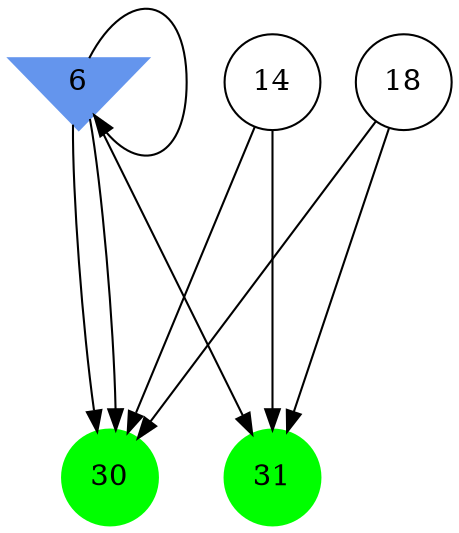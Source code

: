 digraph brain {
	ranksep=2.0;
	6 [shape=invtriangle,style=filled,color=cornflowerblue];
	14 [shape=circle,color=black];
	18 [shape=circle,color=black];
	30 [shape=circle,style=filled,color=green];
	31 [shape=circle,style=filled,color=green];
	6	->	6;
	6	->	30;
	6	->	31;
	6	->	30;
	14	->	31;
	14	->	30;
	18	->	31;
	18	->	30;
	{ rank=same; 6; }
	{ rank=same; 14; 18; }
	{ rank=same; 30; 31; }
}
